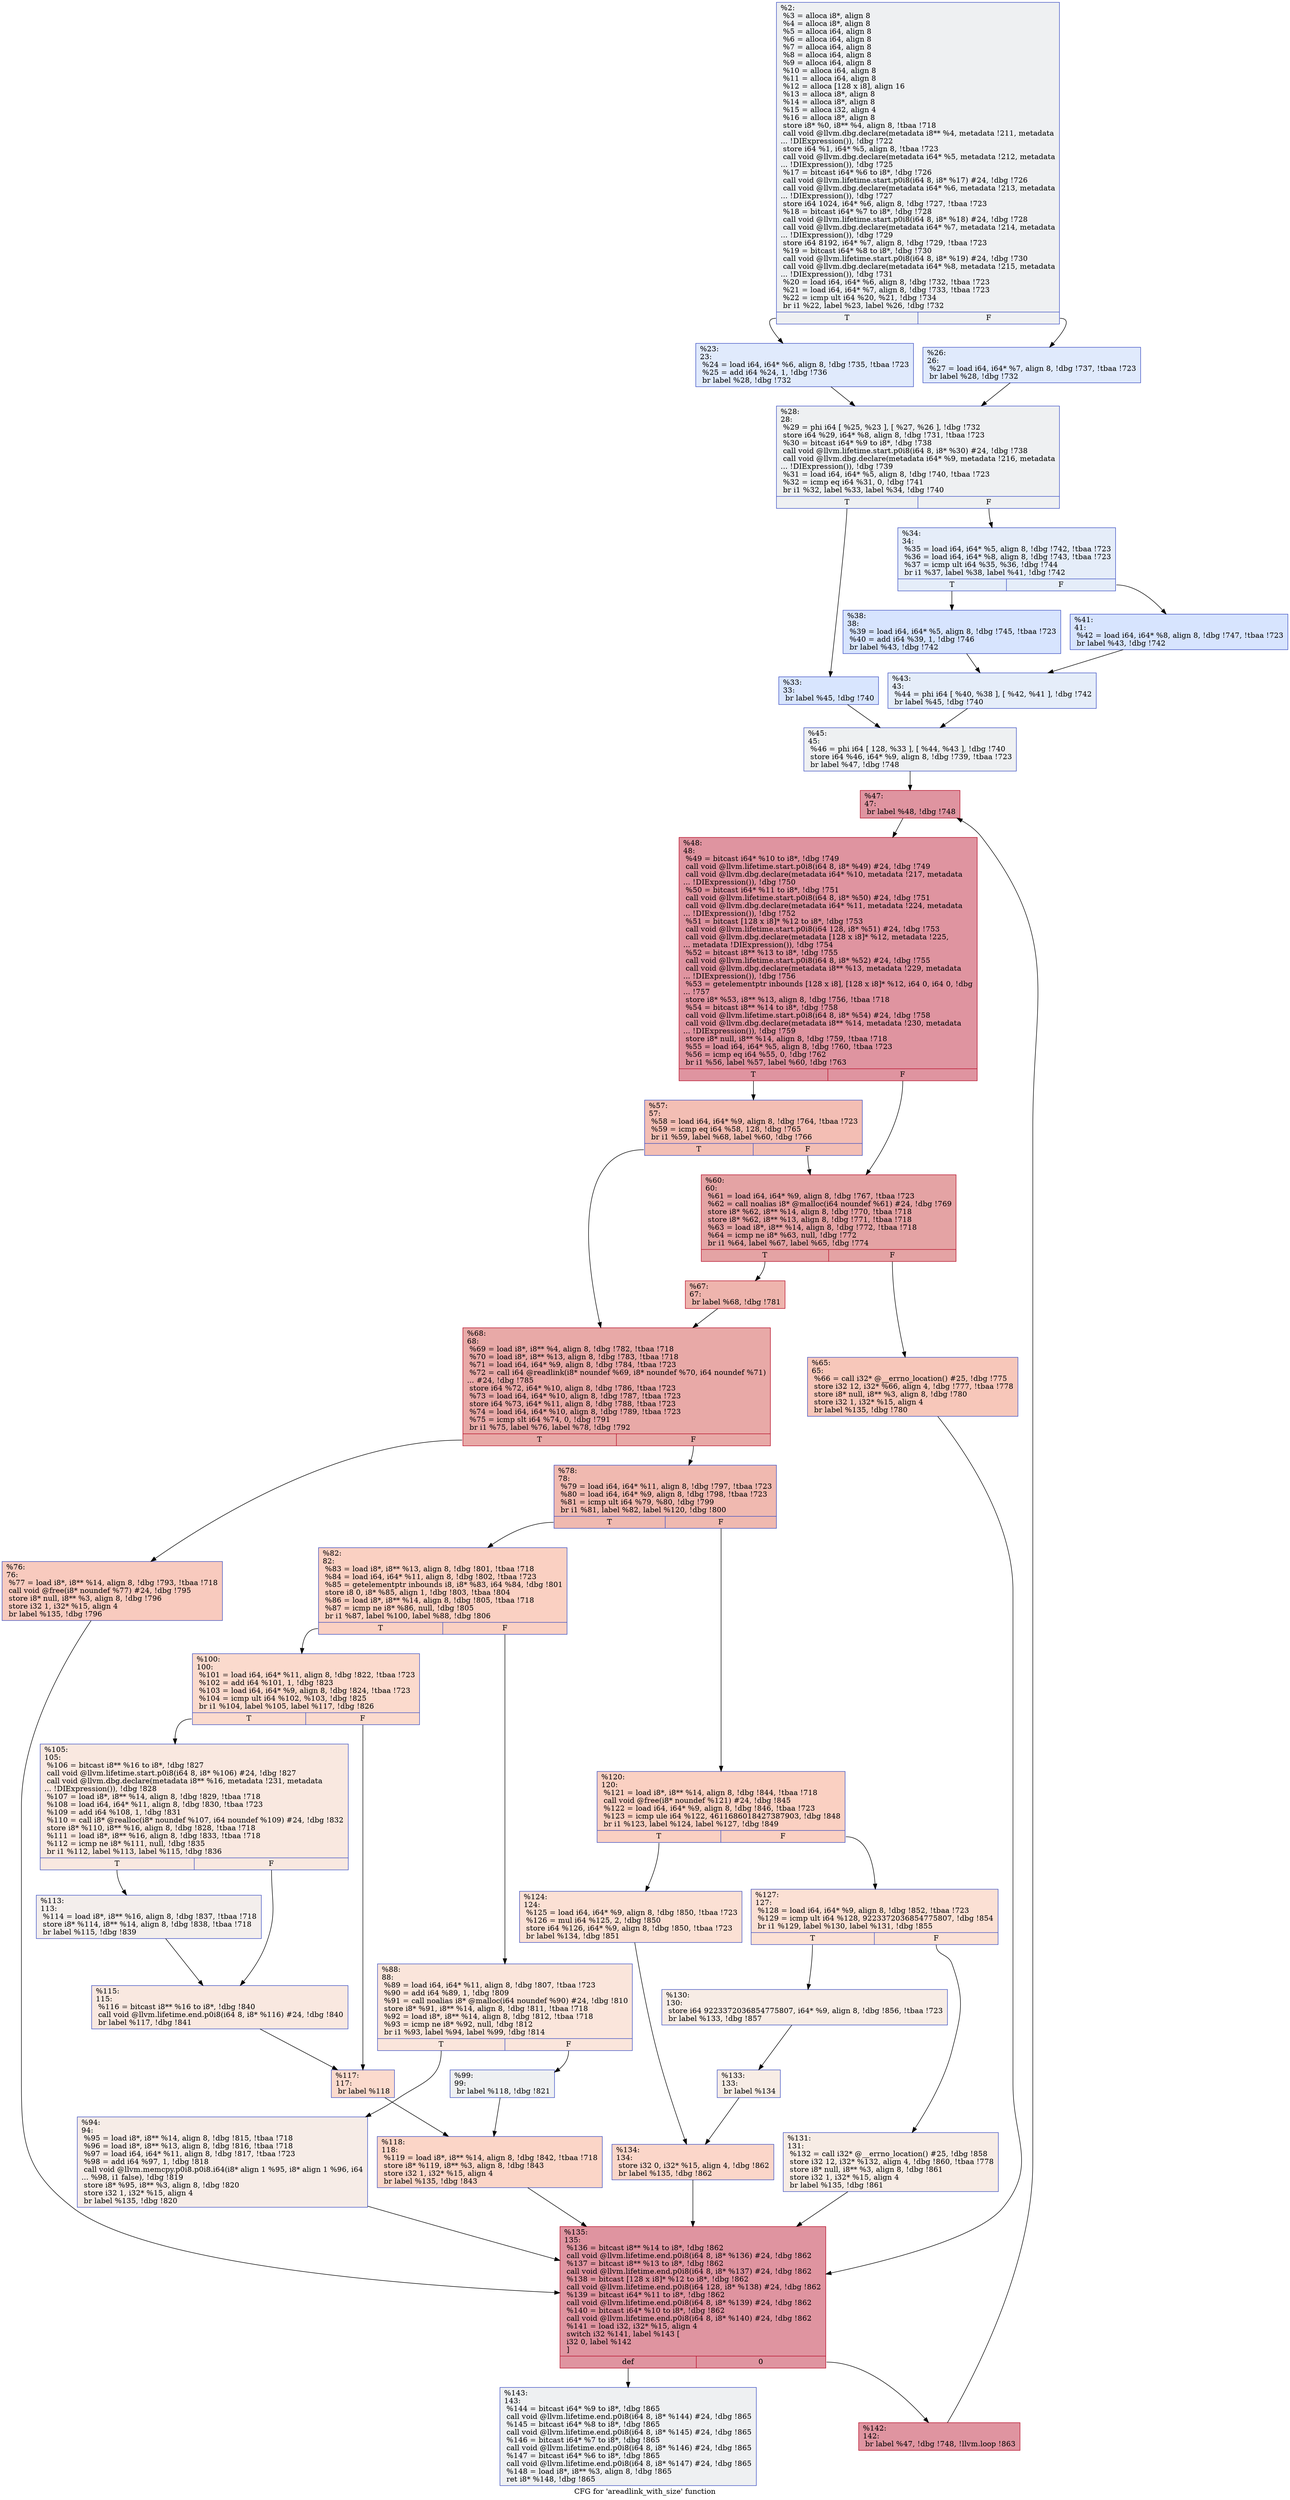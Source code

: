 digraph "CFG for 'areadlink_with_size' function" {
	label="CFG for 'areadlink_with_size' function";

	Node0x1896b20 [shape=record,color="#3d50c3ff", style=filled, fillcolor="#d9dce170",label="{%2:\l  %3 = alloca i8*, align 8\l  %4 = alloca i8*, align 8\l  %5 = alloca i64, align 8\l  %6 = alloca i64, align 8\l  %7 = alloca i64, align 8\l  %8 = alloca i64, align 8\l  %9 = alloca i64, align 8\l  %10 = alloca i64, align 8\l  %11 = alloca i64, align 8\l  %12 = alloca [128 x i8], align 16\l  %13 = alloca i8*, align 8\l  %14 = alloca i8*, align 8\l  %15 = alloca i32, align 4\l  %16 = alloca i8*, align 8\l  store i8* %0, i8** %4, align 8, !tbaa !718\l  call void @llvm.dbg.declare(metadata i8** %4, metadata !211, metadata\l... !DIExpression()), !dbg !722\l  store i64 %1, i64* %5, align 8, !tbaa !723\l  call void @llvm.dbg.declare(metadata i64* %5, metadata !212, metadata\l... !DIExpression()), !dbg !725\l  %17 = bitcast i64* %6 to i8*, !dbg !726\l  call void @llvm.lifetime.start.p0i8(i64 8, i8* %17) #24, !dbg !726\l  call void @llvm.dbg.declare(metadata i64* %6, metadata !213, metadata\l... !DIExpression()), !dbg !727\l  store i64 1024, i64* %6, align 8, !dbg !727, !tbaa !723\l  %18 = bitcast i64* %7 to i8*, !dbg !728\l  call void @llvm.lifetime.start.p0i8(i64 8, i8* %18) #24, !dbg !728\l  call void @llvm.dbg.declare(metadata i64* %7, metadata !214, metadata\l... !DIExpression()), !dbg !729\l  store i64 8192, i64* %7, align 8, !dbg !729, !tbaa !723\l  %19 = bitcast i64* %8 to i8*, !dbg !730\l  call void @llvm.lifetime.start.p0i8(i64 8, i8* %19) #24, !dbg !730\l  call void @llvm.dbg.declare(metadata i64* %8, metadata !215, metadata\l... !DIExpression()), !dbg !731\l  %20 = load i64, i64* %6, align 8, !dbg !732, !tbaa !723\l  %21 = load i64, i64* %7, align 8, !dbg !733, !tbaa !723\l  %22 = icmp ult i64 %20, %21, !dbg !734\l  br i1 %22, label %23, label %26, !dbg !732\l|{<s0>T|<s1>F}}"];
	Node0x1896b20:s0 -> Node0x1885b70;
	Node0x1896b20:s1 -> Node0x1885bc0;
	Node0x1885b70 [shape=record,color="#3d50c3ff", style=filled, fillcolor="#b9d0f970",label="{%23:\l23:                                               \l  %24 = load i64, i64* %6, align 8, !dbg !735, !tbaa !723\l  %25 = add i64 %24, 1, !dbg !736\l  br label %28, !dbg !732\l}"];
	Node0x1885b70 -> Node0x1885c10;
	Node0x1885bc0 [shape=record,color="#3d50c3ff", style=filled, fillcolor="#b9d0f970",label="{%26:\l26:                                               \l  %27 = load i64, i64* %7, align 8, !dbg !737, !tbaa !723\l  br label %28, !dbg !732\l}"];
	Node0x1885bc0 -> Node0x1885c10;
	Node0x1885c10 [shape=record,color="#3d50c3ff", style=filled, fillcolor="#d9dce170",label="{%28:\l28:                                               \l  %29 = phi i64 [ %25, %23 ], [ %27, %26 ], !dbg !732\l  store i64 %29, i64* %8, align 8, !dbg !731, !tbaa !723\l  %30 = bitcast i64* %9 to i8*, !dbg !738\l  call void @llvm.lifetime.start.p0i8(i64 8, i8* %30) #24, !dbg !738\l  call void @llvm.dbg.declare(metadata i64* %9, metadata !216, metadata\l... !DIExpression()), !dbg !739\l  %31 = load i64, i64* %5, align 8, !dbg !740, !tbaa !723\l  %32 = icmp eq i64 %31, 0, !dbg !741\l  br i1 %32, label %33, label %34, !dbg !740\l|{<s0>T|<s1>F}}"];
	Node0x1885c10:s0 -> Node0x1885c60;
	Node0x1885c10:s1 -> Node0x1885cb0;
	Node0x1885c60 [shape=record,color="#3d50c3ff", style=filled, fillcolor="#a7c5fe70",label="{%33:\l33:                                               \l  br label %45, !dbg !740\l}"];
	Node0x1885c60 -> Node0x1885df0;
	Node0x1885cb0 [shape=record,color="#3d50c3ff", style=filled, fillcolor="#c5d6f270",label="{%34:\l34:                                               \l  %35 = load i64, i64* %5, align 8, !dbg !742, !tbaa !723\l  %36 = load i64, i64* %8, align 8, !dbg !743, !tbaa !723\l  %37 = icmp ult i64 %35, %36, !dbg !744\l  br i1 %37, label %38, label %41, !dbg !742\l|{<s0>T|<s1>F}}"];
	Node0x1885cb0:s0 -> Node0x1885d00;
	Node0x1885cb0:s1 -> Node0x1885d50;
	Node0x1885d00 [shape=record,color="#3d50c3ff", style=filled, fillcolor="#a5c3fe70",label="{%38:\l38:                                               \l  %39 = load i64, i64* %5, align 8, !dbg !745, !tbaa !723\l  %40 = add i64 %39, 1, !dbg !746\l  br label %43, !dbg !742\l}"];
	Node0x1885d00 -> Node0x1885da0;
	Node0x1885d50 [shape=record,color="#3d50c3ff", style=filled, fillcolor="#a5c3fe70",label="{%41:\l41:                                               \l  %42 = load i64, i64* %8, align 8, !dbg !747, !tbaa !723\l  br label %43, !dbg !742\l}"];
	Node0x1885d50 -> Node0x1885da0;
	Node0x1885da0 [shape=record,color="#3d50c3ff", style=filled, fillcolor="#c5d6f270",label="{%43:\l43:                                               \l  %44 = phi i64 [ %40, %38 ], [ %42, %41 ], !dbg !742\l  br label %45, !dbg !740\l}"];
	Node0x1885da0 -> Node0x1885df0;
	Node0x1885df0 [shape=record,color="#3d50c3ff", style=filled, fillcolor="#d9dce170",label="{%45:\l45:                                               \l  %46 = phi i64 [ 128, %33 ], [ %44, %43 ], !dbg !740\l  store i64 %46, i64* %9, align 8, !dbg !739, !tbaa !723\l  br label %47, !dbg !748\l}"];
	Node0x1885df0 -> Node0x1885e40;
	Node0x1885e40 [shape=record,color="#b70d28ff", style=filled, fillcolor="#b70d2870",label="{%47:\l47:                                               \l  br label %48, !dbg !748\l}"];
	Node0x1885e40 -> Node0x1885e90;
	Node0x1885e90 [shape=record,color="#b70d28ff", style=filled, fillcolor="#b70d2870",label="{%48:\l48:                                               \l  %49 = bitcast i64* %10 to i8*, !dbg !749\l  call void @llvm.lifetime.start.p0i8(i64 8, i8* %49) #24, !dbg !749\l  call void @llvm.dbg.declare(metadata i64* %10, metadata !217, metadata\l... !DIExpression()), !dbg !750\l  %50 = bitcast i64* %11 to i8*, !dbg !751\l  call void @llvm.lifetime.start.p0i8(i64 8, i8* %50) #24, !dbg !751\l  call void @llvm.dbg.declare(metadata i64* %11, metadata !224, metadata\l... !DIExpression()), !dbg !752\l  %51 = bitcast [128 x i8]* %12 to i8*, !dbg !753\l  call void @llvm.lifetime.start.p0i8(i64 128, i8* %51) #24, !dbg !753\l  call void @llvm.dbg.declare(metadata [128 x i8]* %12, metadata !225,\l... metadata !DIExpression()), !dbg !754\l  %52 = bitcast i8** %13 to i8*, !dbg !755\l  call void @llvm.lifetime.start.p0i8(i64 8, i8* %52) #24, !dbg !755\l  call void @llvm.dbg.declare(metadata i8** %13, metadata !229, metadata\l... !DIExpression()), !dbg !756\l  %53 = getelementptr inbounds [128 x i8], [128 x i8]* %12, i64 0, i64 0, !dbg\l... !757\l  store i8* %53, i8** %13, align 8, !dbg !756, !tbaa !718\l  %54 = bitcast i8** %14 to i8*, !dbg !758\l  call void @llvm.lifetime.start.p0i8(i64 8, i8* %54) #24, !dbg !758\l  call void @llvm.dbg.declare(metadata i8** %14, metadata !230, metadata\l... !DIExpression()), !dbg !759\l  store i8* null, i8** %14, align 8, !dbg !759, !tbaa !718\l  %55 = load i64, i64* %5, align 8, !dbg !760, !tbaa !723\l  %56 = icmp eq i64 %55, 0, !dbg !762\l  br i1 %56, label %57, label %60, !dbg !763\l|{<s0>T|<s1>F}}"];
	Node0x1885e90:s0 -> Node0x1885ee0;
	Node0x1885e90:s1 -> Node0x1885f30;
	Node0x1885ee0 [shape=record,color="#3d50c3ff", style=filled, fillcolor="#e36c5570",label="{%57:\l57:                                               \l  %58 = load i64, i64* %9, align 8, !dbg !764, !tbaa !723\l  %59 = icmp eq i64 %58, 128, !dbg !765\l  br i1 %59, label %68, label %60, !dbg !766\l|{<s0>T|<s1>F}}"];
	Node0x1885ee0:s0 -> Node0x1886020;
	Node0x1885ee0:s1 -> Node0x1885f30;
	Node0x1885f30 [shape=record,color="#b70d28ff", style=filled, fillcolor="#c32e3170",label="{%60:\l60:                                               \l  %61 = load i64, i64* %9, align 8, !dbg !767, !tbaa !723\l  %62 = call noalias i8* @malloc(i64 noundef %61) #24, !dbg !769\l  store i8* %62, i8** %14, align 8, !dbg !770, !tbaa !718\l  store i8* %62, i8** %13, align 8, !dbg !771, !tbaa !718\l  %63 = load i8*, i8** %14, align 8, !dbg !772, !tbaa !718\l  %64 = icmp ne i8* %63, null, !dbg !772\l  br i1 %64, label %67, label %65, !dbg !774\l|{<s0>T|<s1>F}}"];
	Node0x1885f30:s0 -> Node0x1885fd0;
	Node0x1885f30:s1 -> Node0x1885f80;
	Node0x1885f80 [shape=record,color="#3d50c3ff", style=filled, fillcolor="#ec7f6370",label="{%65:\l65:                                               \l  %66 = call i32* @__errno_location() #25, !dbg !775\l  store i32 12, i32* %66, align 4, !dbg !777, !tbaa !778\l  store i8* null, i8** %3, align 8, !dbg !780\l  store i32 1, i32* %15, align 4\l  br label %135, !dbg !780\l}"];
	Node0x1885f80 -> Node0x1886660;
	Node0x1885fd0 [shape=record,color="#b70d28ff", style=filled, fillcolor="#d8564670",label="{%67:\l67:                                               \l  br label %68, !dbg !781\l}"];
	Node0x1885fd0 -> Node0x1886020;
	Node0x1886020 [shape=record,color="#b70d28ff", style=filled, fillcolor="#ca3b3770",label="{%68:\l68:                                               \l  %69 = load i8*, i8** %4, align 8, !dbg !782, !tbaa !718\l  %70 = load i8*, i8** %13, align 8, !dbg !783, !tbaa !718\l  %71 = load i64, i64* %9, align 8, !dbg !784, !tbaa !723\l  %72 = call i64 @readlink(i8* noundef %69, i8* noundef %70, i64 noundef %71)\l... #24, !dbg !785\l  store i64 %72, i64* %10, align 8, !dbg !786, !tbaa !723\l  %73 = load i64, i64* %10, align 8, !dbg !787, !tbaa !723\l  store i64 %73, i64* %11, align 8, !dbg !788, !tbaa !723\l  %74 = load i64, i64* %10, align 8, !dbg !789, !tbaa !723\l  %75 = icmp slt i64 %74, 0, !dbg !791\l  br i1 %75, label %76, label %78, !dbg !792\l|{<s0>T|<s1>F}}"];
	Node0x1886020:s0 -> Node0x1886070;
	Node0x1886020:s1 -> Node0x18860c0;
	Node0x1886070 [shape=record,color="#3d50c3ff", style=filled, fillcolor="#ef886b70",label="{%76:\l76:                                               \l  %77 = load i8*, i8** %14, align 8, !dbg !793, !tbaa !718\l  call void @free(i8* noundef %77) #24, !dbg !795\l  store i8* null, i8** %3, align 8, !dbg !796\l  store i32 1, i32* %15, align 4\l  br label %135, !dbg !796\l}"];
	Node0x1886070 -> Node0x1886660;
	Node0x18860c0 [shape=record,color="#3d50c3ff", style=filled, fillcolor="#de614d70",label="{%78:\l78:                                               \l  %79 = load i64, i64* %11, align 8, !dbg !797, !tbaa !723\l  %80 = load i64, i64* %9, align 8, !dbg !798, !tbaa !723\l  %81 = icmp ult i64 %79, %80, !dbg !799\l  br i1 %81, label %82, label %120, !dbg !800\l|{<s0>T|<s1>F}}"];
	Node0x18860c0:s0 -> Node0x1886110;
	Node0x18860c0:s1 -> Node0x1886430;
	Node0x1886110 [shape=record,color="#3d50c3ff", style=filled, fillcolor="#f3947570",label="{%82:\l82:                                               \l  %83 = load i8*, i8** %13, align 8, !dbg !801, !tbaa !718\l  %84 = load i64, i64* %11, align 8, !dbg !802, !tbaa !723\l  %85 = getelementptr inbounds i8, i8* %83, i64 %84, !dbg !801\l  store i8 0, i8* %85, align 1, !dbg !803, !tbaa !804\l  %86 = load i8*, i8** %14, align 8, !dbg !805, !tbaa !718\l  %87 = icmp ne i8* %86, null, !dbg !805\l  br i1 %87, label %100, label %88, !dbg !806\l|{<s0>T|<s1>F}}"];
	Node0x1886110:s0 -> Node0x1886250;
	Node0x1886110:s1 -> Node0x1886160;
	Node0x1886160 [shape=record,color="#3d50c3ff", style=filled, fillcolor="#f4c5ad70",label="{%88:\l88:                                               \l  %89 = load i64, i64* %11, align 8, !dbg !807, !tbaa !723\l  %90 = add i64 %89, 1, !dbg !809\l  %91 = call noalias i8* @malloc(i64 noundef %90) #24, !dbg !810\l  store i8* %91, i8** %14, align 8, !dbg !811, !tbaa !718\l  %92 = load i8*, i8** %14, align 8, !dbg !812, !tbaa !718\l  %93 = icmp ne i8* %92, null, !dbg !812\l  br i1 %93, label %94, label %99, !dbg !814\l|{<s0>T|<s1>F}}"];
	Node0x1886160:s0 -> Node0x18861b0;
	Node0x1886160:s1 -> Node0x1886200;
	Node0x18861b0 [shape=record,color="#3d50c3ff", style=filled, fillcolor="#ead5c970",label="{%94:\l94:                                               \l  %95 = load i8*, i8** %14, align 8, !dbg !815, !tbaa !718\l  %96 = load i8*, i8** %13, align 8, !dbg !816, !tbaa !718\l  %97 = load i64, i64* %11, align 8, !dbg !817, !tbaa !723\l  %98 = add i64 %97, 1, !dbg !818\l  call void @llvm.memcpy.p0i8.p0i8.i64(i8* align 1 %95, i8* align 1 %96, i64\l... %98, i1 false), !dbg !819\l  store i8* %95, i8** %3, align 8, !dbg !820\l  store i32 1, i32* %15, align 4\l  br label %135, !dbg !820\l}"];
	Node0x18861b0 -> Node0x1886660;
	Node0x1886200 [shape=record,color="#3d50c3ff", style=filled, fillcolor="#d9dce170",label="{%99:\l99:                                               \l  br label %118, !dbg !821\l}"];
	Node0x1886200 -> Node0x18863e0;
	Node0x1886250 [shape=record,color="#3d50c3ff", style=filled, fillcolor="#f7ac8e70",label="{%100:\l100:                                              \l  %101 = load i64, i64* %11, align 8, !dbg !822, !tbaa !723\l  %102 = add i64 %101, 1, !dbg !823\l  %103 = load i64, i64* %9, align 8, !dbg !824, !tbaa !723\l  %104 = icmp ult i64 %102, %103, !dbg !825\l  br i1 %104, label %105, label %117, !dbg !826\l|{<s0>T|<s1>F}}"];
	Node0x1886250:s0 -> Node0x18862a0;
	Node0x1886250:s1 -> Node0x1886390;
	Node0x18862a0 [shape=record,color="#3d50c3ff", style=filled, fillcolor="#f1ccb870",label="{%105:\l105:                                              \l  %106 = bitcast i8** %16 to i8*, !dbg !827\l  call void @llvm.lifetime.start.p0i8(i64 8, i8* %106) #24, !dbg !827\l  call void @llvm.dbg.declare(metadata i8** %16, metadata !231, metadata\l... !DIExpression()), !dbg !828\l  %107 = load i8*, i8** %14, align 8, !dbg !829, !tbaa !718\l  %108 = load i64, i64* %11, align 8, !dbg !830, !tbaa !723\l  %109 = add i64 %108, 1, !dbg !831\l  %110 = call i8* @realloc(i8* noundef %107, i64 noundef %109) #24, !dbg !832\l  store i8* %110, i8** %16, align 8, !dbg !828, !tbaa !718\l  %111 = load i8*, i8** %16, align 8, !dbg !833, !tbaa !718\l  %112 = icmp ne i8* %111, null, !dbg !835\l  br i1 %112, label %113, label %115, !dbg !836\l|{<s0>T|<s1>F}}"];
	Node0x18862a0:s0 -> Node0x18862f0;
	Node0x18862a0:s1 -> Node0x1886340;
	Node0x18862f0 [shape=record,color="#3d50c3ff", style=filled, fillcolor="#e3d9d370",label="{%113:\l113:                                              \l  %114 = load i8*, i8** %16, align 8, !dbg !837, !tbaa !718\l  store i8* %114, i8** %14, align 8, !dbg !838, !tbaa !718\l  br label %115, !dbg !839\l}"];
	Node0x18862f0 -> Node0x1886340;
	Node0x1886340 [shape=record,color="#3d50c3ff", style=filled, fillcolor="#f1ccb870",label="{%115:\l115:                                              \l  %116 = bitcast i8** %16 to i8*, !dbg !840\l  call void @llvm.lifetime.end.p0i8(i64 8, i8* %116) #24, !dbg !840\l  br label %117, !dbg !841\l}"];
	Node0x1886340 -> Node0x1886390;
	Node0x1886390 [shape=record,color="#3d50c3ff", style=filled, fillcolor="#f7ac8e70",label="{%117:\l117:                                              \l  br label %118\l}"];
	Node0x1886390 -> Node0x18863e0;
	Node0x18863e0 [shape=record,color="#3d50c3ff", style=filled, fillcolor="#f5a08170",label="{%118:\l118:                                              \l  %119 = load i8*, i8** %14, align 8, !dbg !842, !tbaa !718\l  store i8* %119, i8** %3, align 8, !dbg !843\l  store i32 1, i32* %15, align 4\l  br label %135, !dbg !843\l}"];
	Node0x18863e0 -> Node0x1886660;
	Node0x1886430 [shape=record,color="#3d50c3ff", style=filled, fillcolor="#f3947570",label="{%120:\l120:                                              \l  %121 = load i8*, i8** %14, align 8, !dbg !844, !tbaa !718\l  call void @free(i8* noundef %121) #24, !dbg !845\l  %122 = load i64, i64* %9, align 8, !dbg !846, !tbaa !723\l  %123 = icmp ule i64 %122, 4611686018427387903, !dbg !848\l  br i1 %123, label %124, label %127, !dbg !849\l|{<s0>T|<s1>F}}"];
	Node0x1886430:s0 -> Node0x1886480;
	Node0x1886430:s1 -> Node0x18864d0;
	Node0x1886480 [shape=record,color="#3d50c3ff", style=filled, fillcolor="#f7b99e70",label="{%124:\l124:                                              \l  %125 = load i64, i64* %9, align 8, !dbg !850, !tbaa !723\l  %126 = mul i64 %125, 2, !dbg !850\l  store i64 %126, i64* %9, align 8, !dbg !850, !tbaa !723\l  br label %134, !dbg !851\l}"];
	Node0x1886480 -> Node0x1886610;
	Node0x18864d0 [shape=record,color="#3d50c3ff", style=filled, fillcolor="#f7b99e70",label="{%127:\l127:                                              \l  %128 = load i64, i64* %9, align 8, !dbg !852, !tbaa !723\l  %129 = icmp ult i64 %128, 9223372036854775807, !dbg !854\l  br i1 %129, label %130, label %131, !dbg !855\l|{<s0>T|<s1>F}}"];
	Node0x18864d0:s0 -> Node0x1886520;
	Node0x18864d0:s1 -> Node0x1886570;
	Node0x1886520 [shape=record,color="#3d50c3ff", style=filled, fillcolor="#ecd3c570",label="{%130:\l130:                                              \l  store i64 9223372036854775807, i64* %9, align 8, !dbg !856, !tbaa !723\l  br label %133, !dbg !857\l}"];
	Node0x1886520 -> Node0x18865c0;
	Node0x1886570 [shape=record,color="#3d50c3ff", style=filled, fillcolor="#ecd3c570",label="{%131:\l131:                                              \l  %132 = call i32* @__errno_location() #25, !dbg !858\l  store i32 12, i32* %132, align 4, !dbg !860, !tbaa !778\l  store i8* null, i8** %3, align 8, !dbg !861\l  store i32 1, i32* %15, align 4\l  br label %135, !dbg !861\l}"];
	Node0x1886570 -> Node0x1886660;
	Node0x18865c0 [shape=record,color="#3d50c3ff", style=filled, fillcolor="#ecd3c570",label="{%133:\l133:                                              \l  br label %134\l}"];
	Node0x18865c0 -> Node0x1886610;
	Node0x1886610 [shape=record,color="#3d50c3ff", style=filled, fillcolor="#f6a38570",label="{%134:\l134:                                              \l  store i32 0, i32* %15, align 4, !dbg !862\l  br label %135, !dbg !862\l}"];
	Node0x1886610 -> Node0x1886660;
	Node0x1886660 [shape=record,color="#b70d28ff", style=filled, fillcolor="#b70d2870",label="{%135:\l135:                                              \l  %136 = bitcast i8** %14 to i8*, !dbg !862\l  call void @llvm.lifetime.end.p0i8(i64 8, i8* %136) #24, !dbg !862\l  %137 = bitcast i8** %13 to i8*, !dbg !862\l  call void @llvm.lifetime.end.p0i8(i64 8, i8* %137) #24, !dbg !862\l  %138 = bitcast [128 x i8]* %12 to i8*, !dbg !862\l  call void @llvm.lifetime.end.p0i8(i64 128, i8* %138) #24, !dbg !862\l  %139 = bitcast i64* %11 to i8*, !dbg !862\l  call void @llvm.lifetime.end.p0i8(i64 8, i8* %139) #24, !dbg !862\l  %140 = bitcast i64* %10 to i8*, !dbg !862\l  call void @llvm.lifetime.end.p0i8(i64 8, i8* %140) #24, !dbg !862\l  %141 = load i32, i32* %15, align 4\l  switch i32 %141, label %143 [\l    i32 0, label %142\l  ]\l|{<s0>def|<s1>0}}"];
	Node0x1886660:s0 -> Node0x1886700;
	Node0x1886660:s1 -> Node0x18866b0;
	Node0x18866b0 [shape=record,color="#b70d28ff", style=filled, fillcolor="#b70d2870",label="{%142:\l142:                                              \l  br label %47, !dbg !748, !llvm.loop !863\l}"];
	Node0x18866b0 -> Node0x1885e40;
	Node0x1886700 [shape=record,color="#3d50c3ff", style=filled, fillcolor="#d9dce170",label="{%143:\l143:                                              \l  %144 = bitcast i64* %9 to i8*, !dbg !865\l  call void @llvm.lifetime.end.p0i8(i64 8, i8* %144) #24, !dbg !865\l  %145 = bitcast i64* %8 to i8*, !dbg !865\l  call void @llvm.lifetime.end.p0i8(i64 8, i8* %145) #24, !dbg !865\l  %146 = bitcast i64* %7 to i8*, !dbg !865\l  call void @llvm.lifetime.end.p0i8(i64 8, i8* %146) #24, !dbg !865\l  %147 = bitcast i64* %6 to i8*, !dbg !865\l  call void @llvm.lifetime.end.p0i8(i64 8, i8* %147) #24, !dbg !865\l  %148 = load i8*, i8** %3, align 8, !dbg !865\l  ret i8* %148, !dbg !865\l}"];
}
